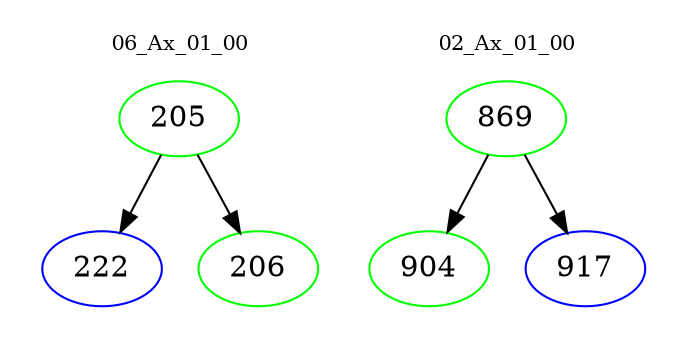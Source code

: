 digraph{
subgraph cluster_0 {
color = white
label = "06_Ax_01_00";
fontsize=10;
T0_205 [label="205", color="green"]
T0_205 -> T0_222 [color="black"]
T0_222 [label="222", color="blue"]
T0_205 -> T0_206 [color="black"]
T0_206 [label="206", color="green"]
}
subgraph cluster_1 {
color = white
label = "02_Ax_01_00";
fontsize=10;
T1_869 [label="869", color="green"]
T1_869 -> T1_904 [color="black"]
T1_904 [label="904", color="green"]
T1_869 -> T1_917 [color="black"]
T1_917 [label="917", color="blue"]
}
}
